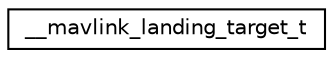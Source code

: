 digraph "Graphical Class Hierarchy"
{
 // INTERACTIVE_SVG=YES
  edge [fontname="Helvetica",fontsize="10",labelfontname="Helvetica",labelfontsize="10"];
  node [fontname="Helvetica",fontsize="10",shape=record];
  rankdir="LR";
  Node1 [label="__mavlink_landing_target_t",height=0.2,width=0.4,color="black", fillcolor="white", style="filled",URL="$struct____mavlink__landing__target__t.html"];
}
